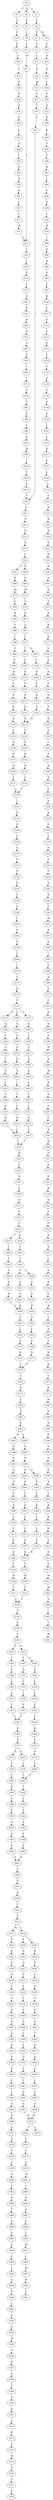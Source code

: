 strict digraph  {
	S0 -> S1 [ label = I ];
	S0 -> S2 [ label = Q ];
	S0 -> S3 [ label = C ];
	S1 -> S4 [ label = V ];
	S2 -> S5 [ label = K ];
	S3 -> S6 [ label = E ];
	S4 -> S7 [ label = P ];
	S4 -> S8 [ label = M ];
	S5 -> S9 [ label = L ];
	S6 -> S10 [ label = C ];
	S7 -> S11 [ label = A ];
	S8 -> S12 [ label = E ];
	S9 -> S13 [ label = L ];
	S10 -> S14 [ label = G ];
	S11 -> S15 [ label = I ];
	S12 -> S16 [ label = N ];
	S13 -> S17 [ label = M ];
	S14 -> S18 [ label = V ];
	S15 -> S19 [ label = D ];
	S16 -> S20 [ label = H ];
	S17 -> S21 [ label = T ];
	S18 -> S22 [ label = A ];
	S19 -> S23 [ label = M ];
	S20 -> S24 [ label = L ];
	S21 -> S25 [ label = L ];
	S22 -> S26 [ label = H ];
	S23 -> S27 [ label = T ];
	S24 -> S28 [ label = V ];
	S25 -> S29 [ label = I ];
	S26 -> S30 [ label = P ];
	S27 -> S31 [ label = T ];
	S28 -> S32 [ label = K ];
	S29 -> S33 [ label = E ];
	S30 -> S34 [ label = R ];
	S31 -> S35 [ label = S ];
	S32 -> S36 [ label = K ];
	S33 -> S37 [ label = Y ];
	S34 -> S38 [ label = P ];
	S35 -> S39 [ label = Y ];
	S36 -> S40 [ label = K ];
	S37 -> S41 [ label = N ];
	S38 -> S42 [ label = L ];
	S39 -> S43 [ label = E ];
	S40 -> S44 [ label = V ];
	S41 -> S45 [ label = N ];
	S42 -> S46 [ label = S ];
	S43 -> S47 [ label = P ];
	S44 -> S48 [ label = Y ];
	S45 -> S49 [ label = R ];
	S46 -> S50 [ label = I ];
	S47 -> S51 [ label = N ];
	S48 -> S52 [ label = R ];
	S49 -> S53 [ label = H ];
	S50 -> S54 [ label = D ];
	S51 -> S55 [ label = Q ];
	S52 -> S56 [ label = L ];
	S53 -> S57 [ label = A ];
	S54 -> S58 [ label = Q ];
	S55 -> S59 [ label = I ];
	S56 -> S60 [ label = V ];
	S57 -> S61 [ label = A ];
	S58 -> S62 [ label = K ];
	S59 -> S63 [ label = Q ];
	S59 -> S64 [ label = R ];
	S60 -> S65 [ label = V ];
	S61 -> S66 [ label = L ];
	S62 -> S67 [ label = L ];
	S63 -> S68 [ label = E ];
	S64 -> S69 [ label = Q ];
	S65 -> S70 [ label = L ];
	S66 -> S71 [ label = I ];
	S67 -> S72 [ label = L ];
	S68 -> S73 [ label = M ];
	S69 -> S74 [ label = M ];
	S70 -> S75 [ label = R ];
	S71 -> S76 [ label = V ];
	S72 -> S77 [ label = M ];
	S73 -> S78 [ label = L ];
	S74 -> S79 [ label = L ];
	S75 -> S80 [ label = L ];
	S76 -> S81 [ label = P ];
	S77 -> S21 [ label = T ];
	S78 -> S82 [ label = K ];
	S79 -> S83 [ label = K ];
	S80 -> S84 [ label = V ];
	S81 -> S85 [ label = A ];
	S82 -> S86 [ label = V ];
	S83 -> S87 [ label = A ];
	S84 -> S88 [ label = K ];
	S85 -> S89 [ label = V ];
	S86 -> S90 [ label = I ];
	S87 -> S91 [ label = I ];
	S88 -> S92 [ label = S ];
	S89 -> S93 [ label = D ];
	S90 -> S94 [ label = T ];
	S91 -> S95 [ label = T ];
	S91 -> S96 [ label = S ];
	S92 -> S97 [ label = Y ];
	S93 -> S98 [ label = M ];
	S94 -> S99 [ label = P ];
	S95 -> S100 [ label = P ];
	S96 -> S101 [ label = P ];
	S97 -> S102 [ label = R ];
	S98 -> S103 [ label = T ];
	S99 -> S104 [ label = R ];
	S100 -> S105 [ label = K ];
	S101 -> S106 [ label = K ];
	S102 -> S107 [ label = T ];
	S103 -> S108 [ label = T ];
	S104 -> S109 [ label = S ];
	S105 -> S110 [ label = S ];
	S106 -> S111 [ label = S ];
	S107 -> S112 [ label = E ];
	S108 -> S113 [ label = S ];
	S109 -> S114 [ label = S ];
	S110 -> S115 [ label = S ];
	S111 -> S116 [ label = S ];
	S112 -> S117 [ label = G ];
	S113 -> S39 [ label = Y ];
	S114 -> S118 [ label = R ];
	S115 -> S119 [ label = R ];
	S116 -> S120 [ label = R ];
	S117 -> S121 [ label = E ];
	S118 -> S122 [ label = K ];
	S119 -> S123 [ label = R ];
	S120 -> S123 [ label = R ];
	S121 -> S124 [ label = L ];
	S122 -> S125 [ label = P ];
	S123 -> S126 [ label = P ];
	S124 -> S127 [ label = F ];
	S125 -> S128 [ label = R ];
	S126 -> S129 [ label = R ];
	S127 -> S130 [ label = T ];
	S128 -> S131 [ label = H ];
	S129 -> S132 [ label = H ];
	S130 -> S133 [ label = G ];
	S131 -> S134 [ label = N ];
	S132 -> S135 [ label = N ];
	S133 -> S136 [ label = A ];
	S134 -> S137 [ label = L ];
	S135 -> S138 [ label = L ];
	S136 -> S139 [ label = G ];
	S137 -> S140 [ label = L ];
	S138 -> S140 [ label = L ];
	S139 -> S141 [ label = I ];
	S140 -> S142 [ label = I ];
	S141 -> S143 [ label = T ];
	S142 -> S144 [ label = D ];
	S143 -> S145 [ label = Q ];
	S144 -> S146 [ label = V ];
	S145 -> S147 [ label = E ];
	S146 -> S148 [ label = A ];
	S147 -> S149 [ label = I ];
	S148 -> S150 [ label = G ];
	S149 -> S151 [ label = G ];
	S150 -> S152 [ label = V ];
	S151 -> S153 [ label = T ];
	S152 -> S154 [ label = V ];
	S153 -> S155 [ label = R ];
	S154 -> S156 [ label = E ];
	S155 -> S157 [ label = R ];
	S156 -> S158 [ label = S ];
	S157 -> S159 [ label = R ];
	S158 -> S160 [ label = D ];
	S159 -> S161 [ label = Q ];
	S160 -> S162 [ label = I ];
	S161 -> S163 [ label = N ];
	S162 -> S164 [ label = A ];
	S163 -> S165 [ label = N ];
	S164 -> S166 [ label = V ];
	S165 -> S167 [ label = A ];
	S166 -> S168 [ label = L ];
	S167 -> S169 [ label = Q ];
	S168 -> S170 [ label = L ];
	S169 -> S171 [ label = S ];
	S170 -> S172 [ label = A ];
	S171 -> S173 [ label = R ];
	S172 -> S174 [ label = D ];
	S173 -> S175 [ label = R ];
	S174 -> S176 [ label = T ];
	S175 -> S177 [ label = R ];
	S176 -> S178 [ label = S ];
	S176 -> S179 [ label = T ];
	S176 -> S180 [ label = A ];
	S177 -> S181 [ label = L ];
	S178 -> S182 [ label = Q ];
	S179 -> S183 [ label = Q ];
	S180 -> S184 [ label = Q ];
	S181 -> S185 [ label = A ];
	S182 -> S186 [ label = C ];
	S183 -> S187 [ label = C ];
	S184 -> S188 [ label = C ];
	S185 -> S189 [ label = E ];
	S186 -> S190 [ label = G ];
	S187 -> S191 [ label = G ];
	S188 -> S192 [ label = G ];
	S189 -> S193 [ label = E ];
	S190 -> S194 [ label = Y ];
	S191 -> S195 [ label = H ];
	S192 -> S196 [ label = H ];
	S193 -> S197 [ label = S ];
	S194 -> S198 [ label = D ];
	S195 -> S199 [ label = E ];
	S196 -> S200 [ label = D ];
	S197 -> S201 [ label = F ];
	S198 -> S202 [ label = L ];
	S199 -> S203 [ label = L ];
	S200 -> S204 [ label = L ];
	S201 -> S205 [ label = D ];
	S202 -> S206 [ label = L ];
	S203 -> S207 [ label = L ];
	S204 -> S208 [ label = L ];
	S205 -> S209 [ label = S ];
	S206 -> S210 [ label = L ];
	S207 -> S211 [ label = L ];
	S208 -> S212 [ label = L ];
	S209 -> S213 [ label = I ];
	S210 -> S214 [ label = Q ];
	S211 -> S215 [ label = Q ];
	S212 -> S216 [ label = Q ];
	S213 -> S217 [ label = E ];
	S214 -> S218 [ label = L ];
	S215 -> S219 [ label = L ];
	S216 -> S218 [ label = L ];
	S217 -> S220 [ label = D ];
	S218 -> S221 [ label = I ];
	S219 -> S221 [ label = I ];
	S220 -> S222 [ label = D ];
	S221 -> S223 [ label = D ];
	S222 -> S224 [ label = T ];
	S223 -> S225 [ label = L ];
	S224 -> S226 [ label = S ];
	S225 -> S227 [ label = N ];
	S226 -> S228 [ label = R ];
	S227 -> S229 [ label = E ];
	S228 -> S230 [ label = C ];
	S229 -> S231 [ label = N ];
	S230 -> S232 [ label = C ];
	S231 -> S233 [ label = E ];
	S232 -> S234 [ label = S ];
	S233 -> S235 [ label = I ];
	S234 -> S236 [ label = F ];
	S235 -> S237 [ label = T ];
	S235 -> S238 [ label = A ];
	S236 -> S239 [ label = V ];
	S237 -> S240 [ label = I ];
	S238 -> S241 [ label = I ];
	S239 -> S242 [ label = S ];
	S240 -> S243 [ label = T ];
	S241 -> S244 [ label = T ];
	S242 -> S245 [ label = R ];
	S243 -> S246 [ label = V ];
	S244 -> S247 [ label = V ];
	S244 -> S248 [ label = I ];
	S245 -> S249 [ label = F ];
	S246 -> S250 [ label = A ];
	S247 -> S251 [ label = A ];
	S248 -> S252 [ label = A ];
	S249 -> S253 [ label = M ];
	S250 -> S254 [ label = N ];
	S251 -> S255 [ label = N ];
	S252 -> S256 [ label = D ];
	S253 -> S257 [ label = K ];
	S254 -> S258 [ label = R ];
	S255 -> S258 [ label = R ];
	S256 -> S259 [ label = R ];
	S257 -> S260 [ label = A ];
	S258 -> S261 [ label = G ];
	S259 -> S262 [ label = G ];
	S260 -> S263 [ label = I ];
	S261 -> S264 [ label = L ];
	S262 -> S265 [ label = L ];
	S263 -> S266 [ label = F ];
	S264 -> S267 [ label = V ];
	S265 -> S268 [ label = V ];
	S266 -> S269 [ label = R ];
	S267 -> S270 [ label = D ];
	S268 -> S271 [ label = D ];
	S269 -> S272 [ label = Y ];
	S270 -> S273 [ label = V ];
	S271 -> S273 [ label = V ];
	S272 -> S274 [ label = C ];
	S273 -> S275 [ label = C ];
	S274 -> S276 [ label = R ];
	S275 -> S277 [ label = N ];
	S276 -> S278 [ label = K ];
	S277 -> S279 [ label = I ];
	S278 -> S280 [ label = V ];
	S279 -> S281 [ label = N ];
	S280 -> S282 [ label = Q ];
	S281 -> S283 [ label = L ];
	S282 -> S284 [ label = K ];
	S283 -> S285 [ label = D ];
	S283 -> S286 [ label = E ];
	S284 -> S287 [ label = W ];
	S285 -> S288 [ label = G ];
	S286 -> S289 [ label = G ];
	S287 -> S290 [ label = R ];
	S288 -> S291 [ label = S ];
	S289 -> S292 [ label = N ];
	S290 -> S293 [ label = P ];
	S291 -> S294 [ label = S ];
	S292 -> S295 [ label = K ];
	S292 -> S296 [ label = R ];
	S293 -> S297 [ label = L ];
	S294 -> S298 [ label = S ];
	S295 -> S299 [ label = K ];
	S296 -> S300 [ label = N ];
	S297 -> S301 [ label = L ];
	S298 -> S302 [ label = E ];
	S299 -> S303 [ label = E ];
	S300 -> S304 [ label = E ];
	S301 -> S305 [ label = N ];
	S302 -> S306 [ label = E ];
	S303 -> S307 [ label = E ];
	S304 -> S308 [ label = E ];
	S305 -> S309 [ label = M ];
	S306 -> S310 [ label = L ];
	S307 -> S311 [ label = L ];
	S308 -> S312 [ label = L ];
	S309 -> S313 [ label = P ];
	S310 -> S314 [ label = I ];
	S311 -> S315 [ label = L ];
	S312 -> S316 [ label = L ];
	S313 -> S317 [ label = P ];
	S314 -> S318 [ label = K ];
	S315 -> S319 [ label = K ];
	S316 -> S320 [ label = K ];
	S317 -> S321 [ label = P ];
	S318 -> S322 [ label = K ];
	S319 -> S323 [ label = K ];
	S320 -> S323 [ label = K ];
	S321 -> S324 [ label = R ];
	S322 -> S325 [ label = V ];
	S323 -> S326 [ label = V ];
	S324 -> S327 [ label = N ];
	S325 -> S328 [ label = M ];
	S326 -> S329 [ label = M ];
	S327 -> S330 [ label = I ];
	S328 -> S331 [ label = Y ];
	S329 -> S332 [ label = Y ];
	S330 -> S333 [ label = E ];
	S331 -> S334 [ label = Y ];
	S332 -> S334 [ label = Y ];
	S333 -> S335 [ label = N ];
	S334 -> S336 [ label = D ];
	S335 -> S337 [ label = R ];
	S336 -> S338 [ label = G ];
	S337 -> S339 [ label = I ];
	S338 -> S340 [ label = K ];
	S339 -> S341 [ label = F ];
	S340 -> S342 [ label = D ];
	S340 -> S343 [ label = E ];
	S341 -> S344 [ label = K ];
	S342 -> S345 [ label = C ];
	S343 -> S346 [ label = S ];
	S343 -> S347 [ label = C ];
	S344 -> S348 [ label = L ];
	S345 -> S349 [ label = A ];
	S346 -> S350 [ label = A ];
	S347 -> S351 [ label = A ];
	S348 -> S352 [ label = W ];
	S349 -> S353 [ label = L ];
	S350 -> S354 [ label = L ];
	S351 -> S355 [ label = L ];
	S352 -> S356 [ label = L ];
	S353 -> S357 [ label = L ];
	S354 -> S358 [ label = L ];
	S355 -> S359 [ label = L ];
	S356 -> S360 [ label = Q ];
	S357 -> S361 [ label = F ];
	S358 -> S362 [ label = Y ];
	S359 -> S363 [ label = F ];
	S360 -> S364 [ label = T ];
	S361 -> S365 [ label = L ];
	S362 -> S366 [ label = L ];
	S363 -> S365 [ label = L ];
	S364 -> S367 [ label = R ];
	S365 -> S368 [ label = K ];
	S366 -> S369 [ label = K ];
	S367 -> S370 [ label = H ];
	S368 -> S371 [ label = E ];
	S369 -> S372 [ label = E ];
	S370 -> S373 [ label = F ];
	S371 -> S374 [ label = N ];
	S371 -> S375 [ label = D ];
	S372 -> S376 [ label = D ];
	S373 -> S377 [ label = K ];
	S374 -> S378 [ label = L ];
	S375 -> S379 [ label = L ];
	S376 -> S380 [ label = L ];
	S377 -> S381 [ label = W ];
	S378 -> S382 [ label = T ];
	S379 -> S383 [ label = T ];
	S380 -> S383 [ label = T ];
	S381 -> S384 [ label = E ];
	S382 -> S385 [ label = N ];
	S383 -> S386 [ label = T ];
	S384 -> S387 [ label = R ];
	S385 -> S388 [ label = E ];
	S386 -> S389 [ label = E ];
	S387 -> S390 [ label = E ];
	S388 -> S391 [ label = E ];
	S389 -> S392 [ label = E ];
	S390 -> S393 [ label = S ];
	S391 -> S394 [ label = K ];
	S392 -> S395 [ label = K ];
	S393 -> S396 [ label = D ];
	S394 -> S397 [ label = V ];
	S395 -> S398 [ label = V ];
	S396 -> S399 [ label = D ];
	S397 -> S400 [ label = E ];
	S398 -> S401 [ label = E ];
	S399 -> S402 [ label = H ];
	S400 -> S403 [ label = R ];
	S401 -> S403 [ label = R ];
	S402 -> S404 [ label = T ];
	S403 -> S405 [ label = V ];
	S404 -> S406 [ label = K ];
	S405 -> S407 [ label = D ];
	S406 -> S408 [ label = Q ];
	S407 -> S409 [ label = K ];
	S408 -> S410 [ label = F ];
	S409 -> S411 [ label = L ];
	S410 -> S412 [ label = S ];
	S411 -> S413 [ label = A ];
	S412 -> S414 [ label = N ];
	S413 -> S415 [ label = M ];
	S413 -> S416 [ label = L ];
	S414 -> S417 [ label = S ];
	S415 -> S418 [ label = V ];
	S416 -> S419 [ label = F ];
	S416 -> S420 [ label = Y ];
	S417 -> S421 [ label = M ];
	S418 -> S422 [ label = E ];
	S419 -> S423 [ label = R ];
	S420 -> S424 [ label = K ];
	S421 -> S425 [ label = M ];
	S422 -> S426 [ label = S ];
	S423 -> S427 [ label = N ];
	S424 -> S428 [ label = D ];
	S425 -> S429 [ label = A ];
	S426 -> S430 [ label = P ];
	S427 -> S431 [ label = P ];
	S428 -> S432 [ label = P ];
	S429 -> S433 [ label = I ];
	S430 -> S434 [ label = S ];
	S431 -> S435 [ label = S ];
	S432 -> S436 [ label = S ];
	S433 -> S437 [ label = L ];
	S434 -> S438 [ label = S ];
	S435 -> S439 [ label = S ];
	S436 -> S440 [ label = S ];
	S437 -> S441 [ label = M ];
	S438 -> S442 [ label = S ];
	S439 -> S443 [ label = S ];
	S440 -> S444 [ label = A ];
	S442 -> S445 [ label = S ];
	S443 -> S446 [ label = D ];
	S444 -> S447 [ label = D ];
	S445 -> S448 [ label = S ];
	S446 -> S449 [ label = T ];
	S447 -> S450 [ label = T ];
	S448 -> S451 [ label = P ];
	S449 -> S452 [ label = S ];
	S450 -> S453 [ label = G ];
	S451 -> S454 [ label = S ];
	S452 -> S455 [ label = Q ];
	S453 -> S456 [ label = Q ];
	S454 -> S457 [ label = S ];
	S455 -> S458 [ label = Y ];
	S456 -> S459 [ label = Y ];
	S457 -> S460 [ label = L ];
	S458 -> S461 [ label = L ];
	S459 -> S462 [ label = L ];
	S460 -> S463 [ label = L ];
	S461 -> S464 [ label = A ];
	S462 -> S465 [ label = A ];
	S463 -> S466 [ label = S ];
	S464 -> S467 [ label = A ];
	S465 -> S468 [ label = A ];
	S466 -> S469 [ label = S ];
	S467 -> S470 [ label = M ];
	S468 -> S470 [ label = M ];
	S469 -> S471 [ label = S ];
	S470 -> S472 [ label = I ];
	S470 -> S473 [ label = V ];
	S471 -> S474 [ label = S ];
	S472 -> S475 [ label = C ];
	S474 -> S476 [ label = A ];
	S475 -> S477 [ label = F ];
	S476 -> S478 [ label = G ];
	S477 -> S479 [ label = G ];
	S478 -> S480 [ label = S ];
	S479 -> S481 [ label = M ];
	S480 -> S482 [ label = P ];
	S481 -> S483 [ label = L ];
	S482 -> S484 [ label = D ];
	S483 -> S485 [ label = N ];
	S484 -> S486 [ label = T ];
	S485 -> S487 [ label = D ];
	S486 -> S488 [ label = S ];
	S487 -> S489 [ label = P ];
	S488 -> S490 [ label = P ];
	S489 -> S491 [ label = L ];
	S490 -> S492 [ label = C ];
	S491 -> S493 [ label = M ];
	S492 -> S494 [ label = L ];
	S493 -> S495 [ label = L ];
	S494 -> S496 [ label = A ];
	S495 -> S497 [ label = M ];
	S496 -> S498 [ label = A ];
	S497 -> S499 [ label = R ];
	S498 -> S500 [ label = V ];
	S499 -> S501 [ label = L ];
	S500 -> S502 [ label = T ];
	S502 -> S503 [ label = A ];
	S503 -> S504 [ label = G ];
	S504 -> S505 [ label = W ];
	S505 -> S506 [ label = S ];
	S506 -> S507 [ label = P ];
	S507 -> S508 [ label = P ];
	S508 -> S509 [ label = L ];
	S509 -> S510 [ label = G ];
	S510 -> S511 [ label = P ];
	S511 -> S512 [ label = S ];
	S512 -> S513 [ label = R ];
	S513 -> S514 [ label = P ];
	S514 -> S515 [ label = R ];
	S515 -> S516 [ label = S ];
	S516 -> S517 [ label = G ];
	S517 -> S518 [ label = P ];
}
